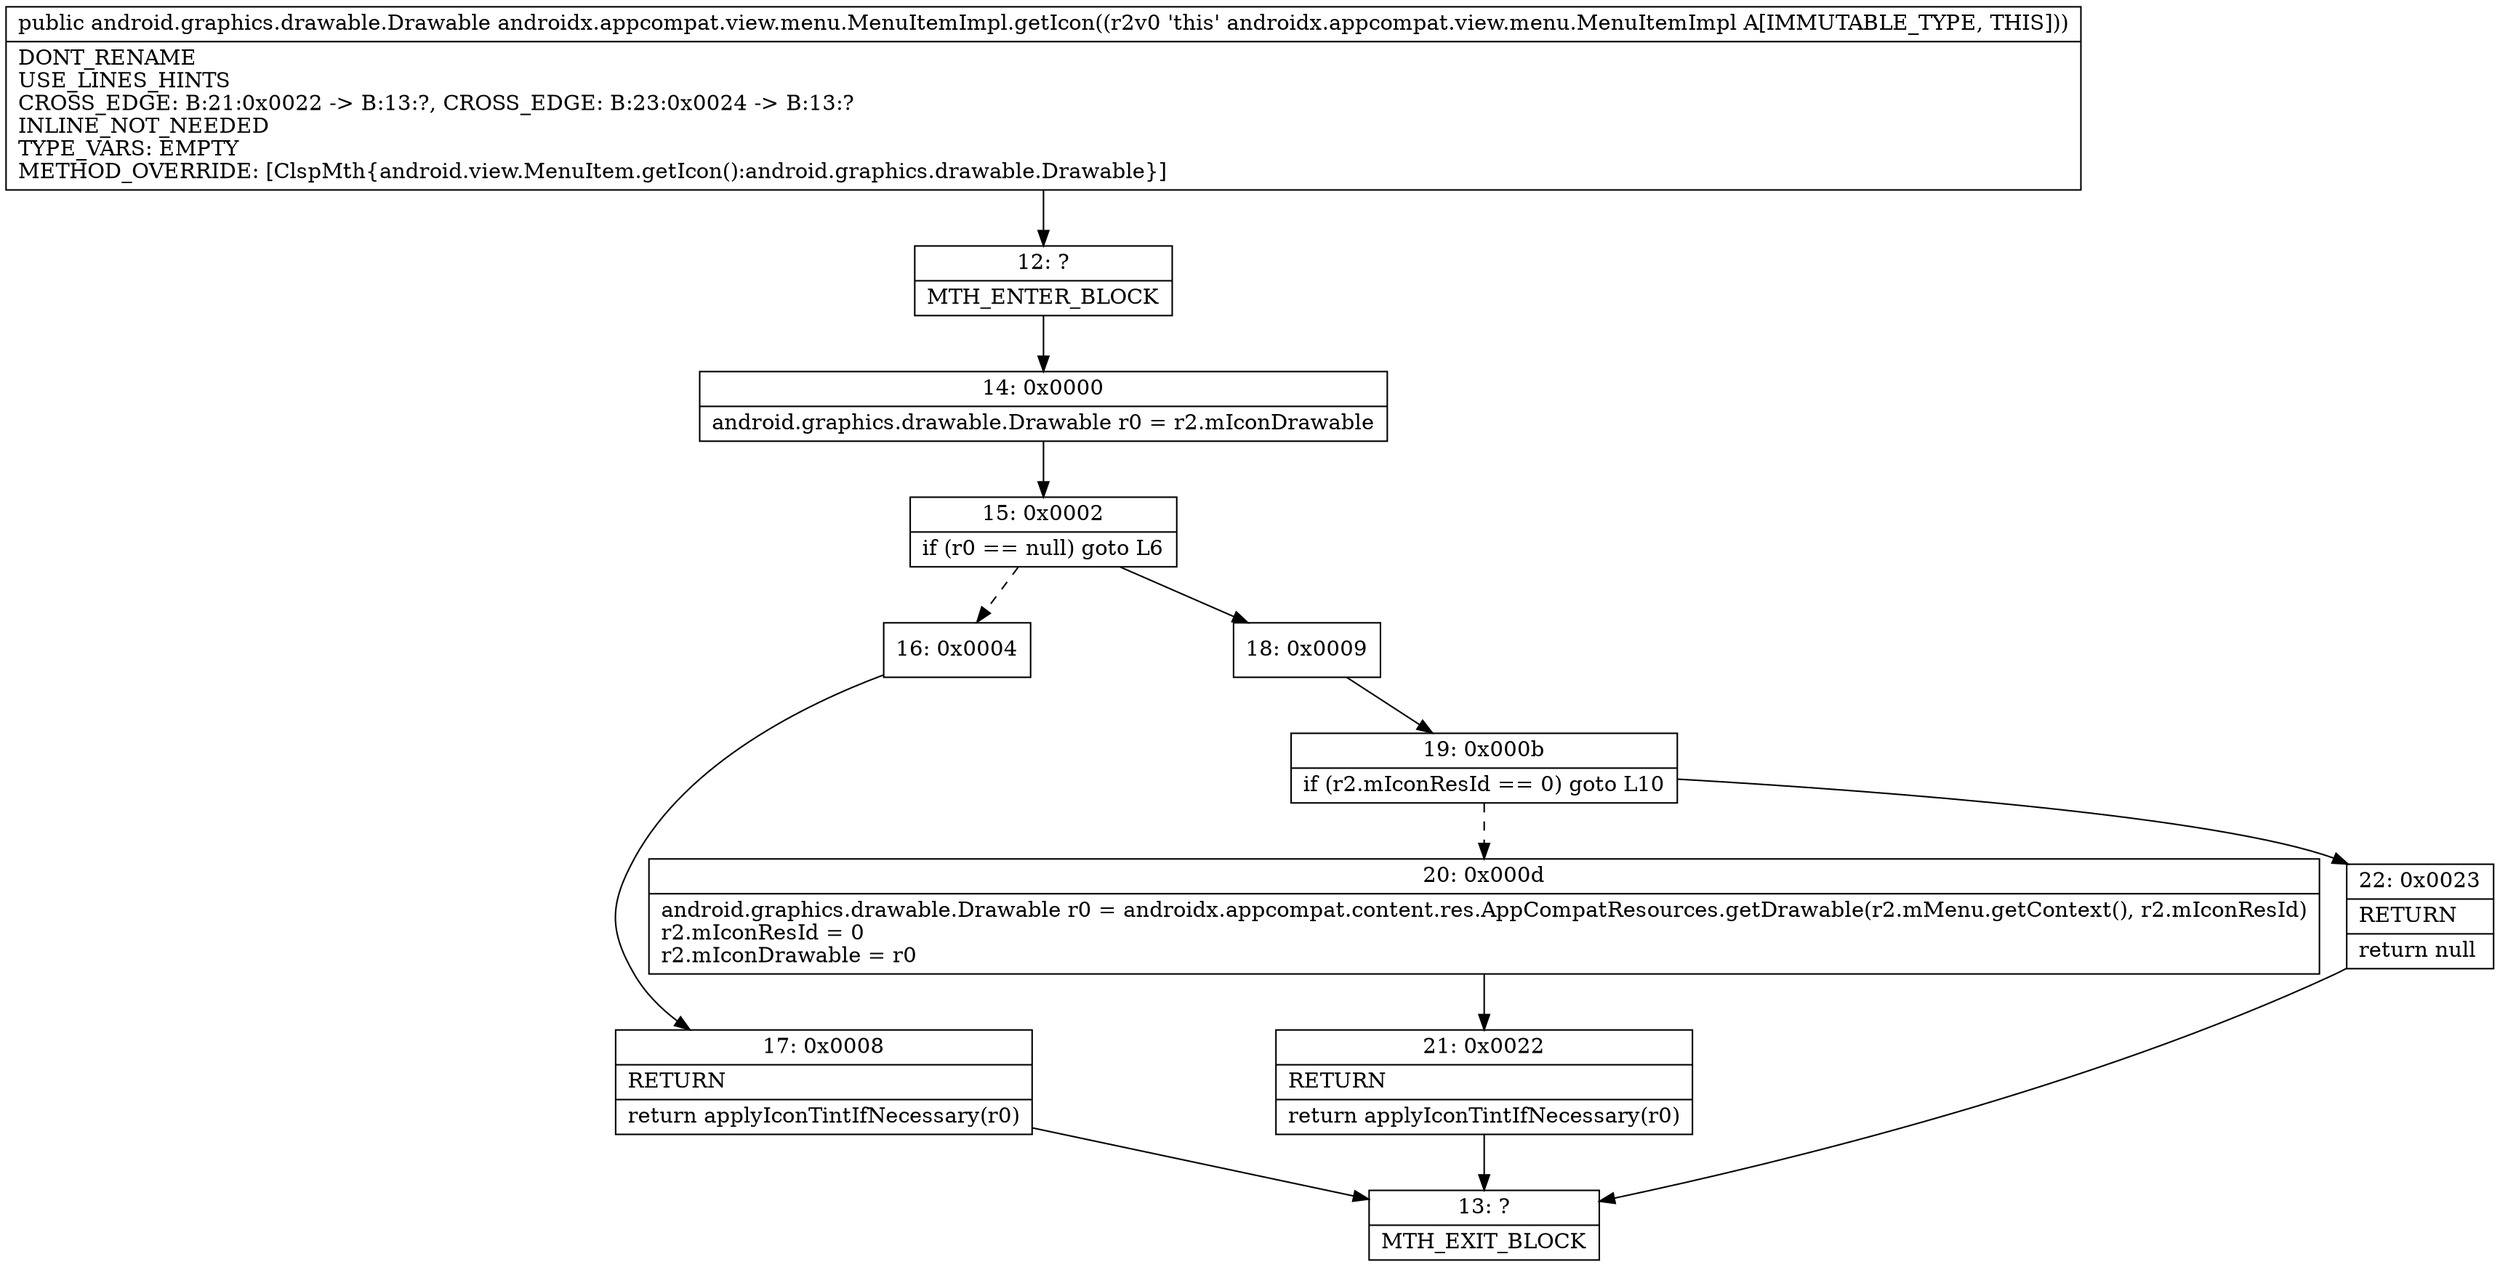 digraph "CFG forandroidx.appcompat.view.menu.MenuItemImpl.getIcon()Landroid\/graphics\/drawable\/Drawable;" {
Node_12 [shape=record,label="{12\:\ ?|MTH_ENTER_BLOCK\l}"];
Node_14 [shape=record,label="{14\:\ 0x0000|android.graphics.drawable.Drawable r0 = r2.mIconDrawable\l}"];
Node_15 [shape=record,label="{15\:\ 0x0002|if (r0 == null) goto L6\l}"];
Node_16 [shape=record,label="{16\:\ 0x0004}"];
Node_17 [shape=record,label="{17\:\ 0x0008|RETURN\l|return applyIconTintIfNecessary(r0)\l}"];
Node_13 [shape=record,label="{13\:\ ?|MTH_EXIT_BLOCK\l}"];
Node_18 [shape=record,label="{18\:\ 0x0009}"];
Node_19 [shape=record,label="{19\:\ 0x000b|if (r2.mIconResId == 0) goto L10\l}"];
Node_20 [shape=record,label="{20\:\ 0x000d|android.graphics.drawable.Drawable r0 = androidx.appcompat.content.res.AppCompatResources.getDrawable(r2.mMenu.getContext(), r2.mIconResId)\lr2.mIconResId = 0\lr2.mIconDrawable = r0\l}"];
Node_21 [shape=record,label="{21\:\ 0x0022|RETURN\l|return applyIconTintIfNecessary(r0)\l}"];
Node_22 [shape=record,label="{22\:\ 0x0023|RETURN\l|return null\l}"];
MethodNode[shape=record,label="{public android.graphics.drawable.Drawable androidx.appcompat.view.menu.MenuItemImpl.getIcon((r2v0 'this' androidx.appcompat.view.menu.MenuItemImpl A[IMMUTABLE_TYPE, THIS]))  | DONT_RENAME\lUSE_LINES_HINTS\lCROSS_EDGE: B:21:0x0022 \-\> B:13:?, CROSS_EDGE: B:23:0x0024 \-\> B:13:?\lINLINE_NOT_NEEDED\lTYPE_VARS: EMPTY\lMETHOD_OVERRIDE: [ClspMth\{android.view.MenuItem.getIcon():android.graphics.drawable.Drawable\}]\l}"];
MethodNode -> Node_12;Node_12 -> Node_14;
Node_14 -> Node_15;
Node_15 -> Node_16[style=dashed];
Node_15 -> Node_18;
Node_16 -> Node_17;
Node_17 -> Node_13;
Node_18 -> Node_19;
Node_19 -> Node_20[style=dashed];
Node_19 -> Node_22;
Node_20 -> Node_21;
Node_21 -> Node_13;
Node_22 -> Node_13;
}

